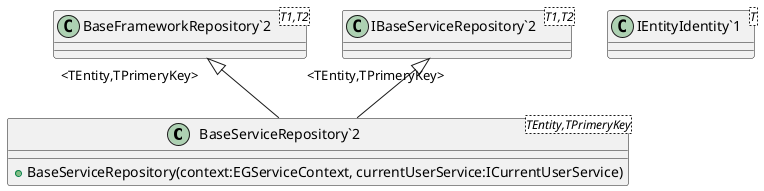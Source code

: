 @startuml
class "BaseServiceRepository`2"<TEntity,TPrimeryKey> {
    + BaseServiceRepository(context:EGServiceContext, currentUserService:ICurrentUserService)
}
class "BaseFrameworkRepository`2"<T1,T2> {
}
class "IBaseServiceRepository`2"<T1,T2> {
}
class "IEntityIdentity`1"<T> {
}
"BaseFrameworkRepository`2" "<TEntity,TPrimeryKey>" <|-- "BaseServiceRepository`2"
"IBaseServiceRepository`2" "<TEntity,TPrimeryKey>" <|-- "BaseServiceRepository`2"
@enduml
